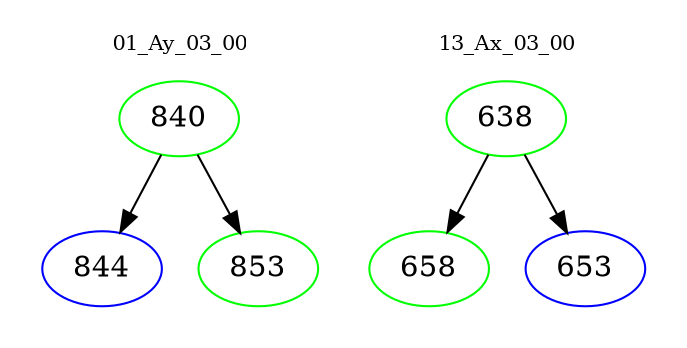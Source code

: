 digraph{
subgraph cluster_0 {
color = white
label = "01_Ay_03_00";
fontsize=10;
T0_840 [label="840", color="green"]
T0_840 -> T0_844 [color="black"]
T0_844 [label="844", color="blue"]
T0_840 -> T0_853 [color="black"]
T0_853 [label="853", color="green"]
}
subgraph cluster_1 {
color = white
label = "13_Ax_03_00";
fontsize=10;
T1_638 [label="638", color="green"]
T1_638 -> T1_658 [color="black"]
T1_658 [label="658", color="green"]
T1_638 -> T1_653 [color="black"]
T1_653 [label="653", color="blue"]
}
}
